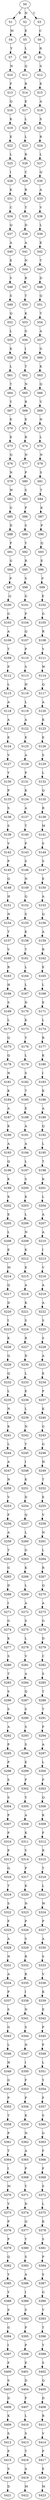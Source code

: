 strict digraph  {
	S0 -> S1 [ label = R ];
	S0 -> S2 [ label = N ];
	S0 -> S3 [ label = C ];
	S1 -> S4 [ label = M ];
	S2 -> S5 [ label = E ];
	S3 -> S6 [ label = C ];
	S4 -> S7 [ label = Y ];
	S5 -> S8 [ label = L ];
	S6 -> S9 [ label = R ];
	S7 -> S10 [ label = N ];
	S8 -> S11 [ label = Q ];
	S9 -> S12 [ label = S ];
	S10 -> S13 [ label = F ];
	S11 -> S14 [ label = R ];
	S12 -> S15 [ label = E ];
	S13 -> S16 [ label = Q ];
	S14 -> S17 [ label = E ];
	S15 -> S18 [ label = A ];
	S16 -> S19 [ label = K ];
	S17 -> S20 [ label = L ];
	S18 -> S21 [ label = S ];
	S19 -> S22 [ label = E ];
	S20 -> S23 [ label = L ];
	S21 -> S24 [ label = R ];
	S22 -> S25 [ label = L ];
	S23 -> S26 [ label = R ];
	S24 -> S27 [ label = L ];
	S25 -> S28 [ label = I ];
	S26 -> S29 [ label = C ];
	S27 -> S30 [ label = Q ];
	S28 -> S31 [ label = K ];
	S29 -> S32 [ label = R ];
	S30 -> S33 [ label = A ];
	S31 -> S34 [ label = C ];
	S32 -> S35 [ label = T ];
	S33 -> S36 [ label = V ];
	S34 -> S37 [ label = Q ];
	S35 -> S38 [ label = D ];
	S36 -> S39 [ label = L ];
	S37 -> S40 [ label = A ];
	S38 -> S41 [ label = A ];
	S39 -> S42 [ label = E ];
	S40 -> S43 [ label = E ];
	S41 -> S44 [ label = N ];
	S42 -> S45 [ label = T ];
	S43 -> S46 [ label = V ];
	S44 -> S47 [ label = R ];
	S45 -> S48 [ label = D ];
	S46 -> S49 [ label = S ];
	S47 -> S50 [ label = T ];
	S48 -> S51 [ label = Q ];
	S49 -> S52 [ label = Q ];
	S50 -> S53 [ label = K ];
	S51 -> S54 [ label = T ];
	S52 -> S55 [ label = L ];
	S53 -> S56 [ label = G ];
	S54 -> S57 [ label = A ];
	S55 -> S58 [ label = K ];
	S56 -> S59 [ label = I ];
	S57 -> S60 [ label = G ];
	S58 -> S61 [ label = L ];
	S59 -> S62 [ label = T ];
	S60 -> S63 [ label = K ];
	S61 -> S64 [ label = T ];
	S62 -> S65 [ label = N ];
	S63 -> S66 [ label = Q ];
	S64 -> S67 [ label = Y ];
	S65 -> S68 [ label = R ];
	S66 -> S69 [ label = V ];
	S67 -> S70 [ label = E ];
	S68 -> S71 [ label = E ];
	S69 -> S72 [ label = N ];
	S70 -> S73 [ label = E ];
	S71 -> S74 [ label = R ];
	S72 -> S75 [ label = L ];
	S73 -> S76 [ label = Q ];
	S74 -> S77 [ label = N ];
	S75 -> S78 [ label = N ];
	S76 -> S79 [ label = N ];
	S77 -> S80 [ label = P ];
	S78 -> S81 [ label = S ];
	S79 -> S82 [ label = W ];
	S80 -> S83 [ label = S ];
	S81 -> S84 [ label = T ];
	S82 -> S85 [ label = G ];
	S83 -> S86 [ label = P ];
	S84 -> S87 [ label = K ];
	S85 -> S88 [ label = D ];
	S86 -> S89 [ label = S ];
	S87 -> S90 [ label = P ];
	S88 -> S91 [ label = P ];
	S89 -> S92 [ label = Y ];
	S90 -> S93 [ label = Q ];
	S91 -> S94 [ label = G ];
	S92 -> S95 [ label = R ];
	S93 -> S96 [ label = E ];
	S94 -> S97 [ label = P ];
	S95 -> S98 [ label = S ];
	S96 -> S99 [ label = P ];
	S97 -> S100 [ label = Q ];
	S98 -> S101 [ label = G ];
	S99 -> S102 [ label = E ];
	S100 -> S103 [ label = G ];
	S101 -> S104 [ label = P ];
	S102 -> S105 [ label = G ];
	S103 -> S106 [ label = A ];
	S104 -> S107 [ label = Q ];
	S105 -> S108 [ label = R ];
	S106 -> S109 [ label = T ];
	S107 -> S110 [ label = P ];
	S108 -> S111 [ label = Y ];
	S109 -> S112 [ label = P ];
	S110 -> S113 [ label = S ];
	S111 -> S114 [ label = W ];
	S112 -> S115 [ label = L ];
	S113 -> S116 [ label = H ];
	S114 -> S117 [ label = Q ];
	S115 -> S118 [ label = A ];
	S116 -> S119 [ label = L ];
	S117 -> S120 [ label = A ];
	S118 -> S121 [ label = A ];
	S119 -> S122 [ label = A ];
	S120 -> S123 [ label = K ];
	S121 -> S124 [ label = E ];
	S122 -> S125 [ label = E ];
	S123 -> S126 [ label = E ];
	S124 -> S127 [ label = V ];
	S125 -> S128 [ label = A ];
	S126 -> S129 [ label = S ];
	S127 -> S130 [ label = Y ];
	S128 -> S131 [ label = P ];
	S129 -> S132 [ label = L ];
	S130 -> S133 [ label = P ];
	S131 -> S134 [ label = K ];
	S132 -> S135 [ label = Q ];
	S133 -> S136 [ label = S ];
	S134 -> S137 [ label = A ];
	S135 -> S138 [ label = R ];
	S136 -> S139 [ label = S ];
	S137 -> S140 [ label = T ];
	S138 -> S141 [ label = M ];
	S139 -> S142 [ label = V ];
	S140 -> S143 [ label = P ];
	S141 -> S144 [ label = S ];
	S142 -> S145 [ label = P ];
	S143 -> S146 [ label = S ];
	S144 -> S147 [ label = S ];
	S145 -> S148 [ label = Q ];
	S146 -> S149 [ label = N ];
	S147 -> S150 [ label = E ];
	S148 -> S151 [ label = H ];
	S149 -> S152 [ label = Q ];
	S150 -> S153 [ label = A ];
	S151 -> S154 [ label = N ];
	S152 -> S155 [ label = S ];
	S153 -> S156 [ label = Q ];
	S154 -> S157 [ label = T ];
	S155 -> S158 [ label = K ];
	S156 -> S159 [ label = A ];
	S157 -> S160 [ label = V ];
	S158 -> S161 [ label = T ];
	S159 -> S162 [ label = R ];
	S160 -> S163 [ label = R ];
	S161 -> S164 [ label = L ];
	S162 -> S165 [ label = E ];
	S163 -> S166 [ label = H ];
	S164 -> S167 [ label = L ];
	S165 -> S168 [ label = L ];
	S166 -> S169 [ label = S ];
	S167 -> S170 [ label = D ];
	S168 -> S171 [ label = E ];
	S169 -> S172 [ label = L ];
	S170 -> S173 [ label = K ];
	S171 -> S174 [ label = L ];
	S172 -> S175 [ label = Q ];
	S173 -> S176 [ label = Y ];
	S174 -> S177 [ label = R ];
	S175 -> S178 [ label = Q ];
	S176 -> S179 [ label = L ];
	S177 -> S180 [ label = K ];
	S178 -> S181 [ label = N ];
	S179 -> S182 [ label = S ];
	S180 -> S183 [ label = I ];
	S181 -> S184 [ label = K ];
	S182 -> S185 [ label = T ];
	S183 -> S186 [ label = K ];
	S184 -> S187 [ label = A ];
	S185 -> S188 [ label = E ];
	S186 -> S189 [ label = A ];
	S187 -> S190 [ label = K ];
	S188 -> S191 [ label = A ];
	S189 -> S192 [ label = Q ];
	S190 -> S193 [ label = A ];
	S191 -> S194 [ label = A ];
	S192 -> S195 [ label = L ];
	S193 -> S196 [ label = Q ];
	S194 -> S197 [ label = L ];
	S195 -> S198 [ label = T ];
	S196 -> S199 [ label = K ];
	S197 -> S200 [ label = S ];
	S198 -> S201 [ label = K ];
	S199 -> S202 [ label = K ];
	S200 -> S203 [ label = K ];
	S201 -> S204 [ label = L ];
	S202 -> S205 [ label = E ];
	S203 -> S206 [ label = L ];
	S204 -> S207 [ label = A ];
	S205 -> S208 [ label = L ];
	S206 -> S209 [ label = N ];
	S207 -> S210 [ label = A ];
	S208 -> S211 [ label = E ];
	S209 -> S212 [ label = K ];
	S210 -> S213 [ label = I ];
	S211 -> S214 [ label = M ];
	S212 -> S215 [ label = E ];
	S213 -> S216 [ label = V ];
	S214 -> S217 [ label = Q ];
	S215 -> S218 [ label = A ];
	S216 -> S219 [ label = A ];
	S217 -> S220 [ label = D ];
	S218 -> S221 [ label = K ];
	S219 -> S222 [ label = A ];
	S220 -> S223 [ label = I ];
	S221 -> S224 [ label = S ];
	S222 -> S225 [ label = S ];
	S223 -> S226 [ label = K ];
	S224 -> S227 [ label = R ];
	S225 -> S228 [ label = S ];
	S226 -> S229 [ label = Q ];
	S227 -> S230 [ label = D ];
	S228 -> S231 [ label = A ];
	S229 -> S232 [ label = Q ];
	S230 -> S233 [ label = L ];
	S231 -> S234 [ label = E ];
	S232 -> S235 [ label = L ];
	S233 -> S236 [ label = E ];
	S234 -> S237 [ label = P ];
	S235 -> S238 [ label = N ];
	S236 -> S239 [ label = L ];
	S237 -> S240 [ label = K ];
	S238 -> S241 [ label = K ];
	S239 -> S242 [ label = N ];
	S240 -> S243 [ label = G ];
	S241 -> S244 [ label = L ];
	S242 -> S245 [ label = Y ];
	S243 -> S246 [ label = G ];
	S244 -> S247 [ label = A ];
	S245 -> S248 [ label = I ];
	S246 -> S249 [ label = H ];
	S247 -> S250 [ label = N ];
	S248 -> S251 [ label = K ];
	S249 -> S252 [ label = T ];
	S250 -> S253 [ label = V ];
	S251 -> S254 [ label = D ];
	S252 -> S255 [ label = E ];
	S253 -> S256 [ label = F ];
	S254 -> S257 [ label = Q ];
	S255 -> S258 [ label = V ];
	S256 -> S259 [ label = A ];
	S257 -> S260 [ label = L ];
	S258 -> S261 [ label = N ];
	S259 -> S262 [ label = T ];
	S260 -> S263 [ label = G ];
	S261 -> S264 [ label = L ];
	S262 -> S265 [ label = G ];
	S263 -> S266 [ label = K ];
	S264 -> S267 [ label = R ];
	S265 -> S268 [ label = D ];
	S266 -> S269 [ label = L ];
	S267 -> S270 [ label = Q ];
	S268 -> S271 [ label = I ];
	S269 -> S272 [ label = A ];
	S270 -> S273 [ label = A ];
	S271 -> S274 [ label = G ];
	S272 -> S275 [ label = S ];
	S273 -> S276 [ label = G ];
	S274 -> S277 [ label = K ];
	S275 -> S278 [ label = L ];
	S276 -> S279 [ label = D ];
	S277 -> S280 [ label = S ];
	S278 -> S281 [ label = V ];
	S279 -> S282 [ label = C ];
	S280 -> S283 [ label = T ];
	S281 -> S284 [ label = A ];
	S282 -> S285 [ label = S ];
	S283 -> S286 [ label = S ];
	S284 -> S287 [ label = Q ];
	S285 -> S288 [ label = T ];
	S286 -> S289 [ label = S ];
	S287 -> S290 [ label = S ];
	S288 -> S291 [ label = T ];
	S289 -> S292 [ label = A ];
	S290 -> S293 [ label = S ];
	S291 -> S294 [ label = P ];
	S292 -> S295 [ label = P ];
	S293 -> S296 [ label = S ];
	S294 -> S297 [ label = A ];
	S295 -> S298 [ label = P ];
	S296 -> S299 [ label = E ];
	S297 -> S300 [ label = L ];
	S298 -> S301 [ label = S ];
	S299 -> S302 [ label = P ];
	S300 -> S303 [ label = P ];
	S301 -> S304 [ label = S ];
	S302 -> S305 [ label = Y ];
	S303 -> S306 [ label = Q ];
	S304 -> S307 [ label = P ];
	S305 -> S308 [ label = A ];
	S306 -> S309 [ label = K ];
	S307 -> S310 [ label = P ];
	S308 -> S311 [ label = K ];
	S309 -> S312 [ label = F ];
	S310 -> S313 [ label = P ];
	S311 -> S314 [ label = V ];
	S312 -> S315 [ label = R ];
	S313 -> S316 [ label = Q ];
	S314 -> S317 [ label = P ];
	S315 -> S318 [ label = T ];
	S316 -> S319 [ label = T ];
	S317 -> S320 [ label = K ];
	S318 -> S321 [ label = L ];
	S319 -> S322 [ label = S ];
	S320 -> S323 [ label = N ];
	S321 -> S324 [ label = W ];
	S322 -> S325 [ label = F ];
	S323 -> S326 [ label = P ];
	S324 -> S327 [ label = P ];
	S325 -> S328 [ label = A ];
	S326 -> S329 [ label = S ];
	S327 -> S330 [ label = A ];
	S328 -> S331 [ label = N ];
	S329 -> S332 [ label = R ];
	S330 -> S333 [ label = S ];
	S331 -> S334 [ label = A ];
	S332 -> S335 [ label = R ];
	S333 -> S336 [ label = V ];
	S334 -> S337 [ label = P ];
	S335 -> S338 [ label = I ];
	S336 -> S339 [ label = K ];
	S337 -> S340 [ label = S ];
	S338 -> S341 [ label = N ];
	S339 -> S342 [ label = E ];
	S340 -> S343 [ label = G ];
	S341 -> S344 [ label = S ];
	S342 -> S345 [ label = P ];
	S343 -> S346 [ label = L ];
	S344 -> S347 [ label = N ];
	S345 -> S348 [ label = P ];
	S346 -> S349 [ label = H ];
	S347 -> S350 [ label = I ];
	S348 -> S351 [ label = L ];
	S349 -> S352 [ label = G ];
	S350 -> S353 [ label = F ];
	S351 -> S354 [ label = Y ];
	S352 -> S355 [ label = P ];
	S353 -> S356 [ label = P ];
	S354 -> S357 [ label = F ];
	S355 -> S358 [ label = T ];
	S356 -> S359 [ label = K ];
	S357 -> S360 [ label = S ];
	S358 -> S361 [ label = P ];
	S359 -> S362 [ label = N ];
	S360 -> S363 [ label = G ];
	S361 -> S364 [ label = T ];
	S362 -> S365 [ label = A ];
	S363 -> S366 [ label = F ];
	S364 -> S367 [ label = I ];
	S365 -> S368 [ label = P ];
	S366 -> S369 [ label = F ];
	S367 -> S370 [ label = M ];
	S368 -> S371 [ label = Y ];
	S369 -> S372 [ label = S ];
	S370 -> S373 [ label = V ];
	S371 -> S374 [ label = D ];
	S372 -> S375 [ label = L ];
	S373 -> S376 [ label = P ];
	S374 -> S377 [ label = Q ];
	S375 -> S378 [ label = K ];
	S376 -> S379 [ label = P ];
	S377 -> S380 [ label = Y ];
	S378 -> S381 [ label = S ];
	S379 -> S382 [ label = Q ];
	S380 -> S383 [ label = S ];
	S381 -> S384 [ label = P ];
	S382 -> S385 [ label = Y ];
	S383 -> S386 [ label = A ];
	S384 -> S387 [ label = S ];
	S385 -> S388 [ label = Y ];
	S386 -> S389 [ label = I ];
	S387 -> S390 [ label = G ];
	S388 -> S391 [ label = S ];
	S389 -> S392 [ label = S ];
	S390 -> S393 [ label = V ];
	S391 -> S394 [ label = G ];
	S392 -> S395 [ label = P ];
	S393 -> S396 [ label = T ];
	S394 -> S397 [ label = I ];
	S395 -> S398 [ label = P ];
	S396 -> S399 [ label = T ];
	S397 -> S400 [ label = F ];
	S398 -> S401 [ label = E ];
	S399 -> S402 [ label = S ];
	S400 -> S403 [ label = S ];
	S401 -> S404 [ label = D ];
	S402 -> S405 [ label = Q ];
	S403 -> S406 [ label = D ];
	S404 -> S407 [ label = F ];
	S405 -> S408 [ label = D ];
	S406 -> S409 [ label = K ];
	S407 -> S410 [ label = L ];
	S408 -> S411 [ label = R ];
	S409 -> S412 [ label = S ];
	S410 -> S413 [ label = S ];
	S411 -> S414 [ label = V ];
	S412 -> S415 [ label = P ];
	S413 -> S416 [ label = T ];
	S414 -> S417 [ label = P ];
	S415 -> S418 [ label = S ];
	S416 -> S419 [ label = A ];
	S417 -> S420 [ label = E ];
	S418 -> S421 [ label = D ];
	S419 -> S422 [ label = M ];
	S420 -> S423 [ label = M ];
}
